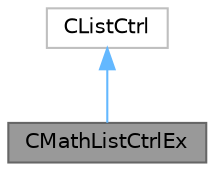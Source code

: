 digraph "CMathListCtrlEx"
{
 // LATEX_PDF_SIZE
  bgcolor="transparent";
  edge [fontname=Helvetica,fontsize=10,labelfontname=Helvetica,labelfontsize=10];
  node [fontname=Helvetica,fontsize=10,shape=box,height=0.2,width=0.4];
  Node1 [id="Node000001",label="CMathListCtrlEx",height=0.2,width=0.4,color="gray40", fillcolor="grey60", style="filled", fontcolor="black",tooltip="A custom list control with advanced sorting, editing, and item management features."];
  Node2 -> Node1 [id="edge1_Node000001_Node000002",dir="back",color="steelblue1",style="solid",tooltip=" "];
  Node2 [id="Node000002",label="CListCtrl",height=0.2,width=0.4,color="grey75", fillcolor="white", style="filled",tooltip=" "];
}
